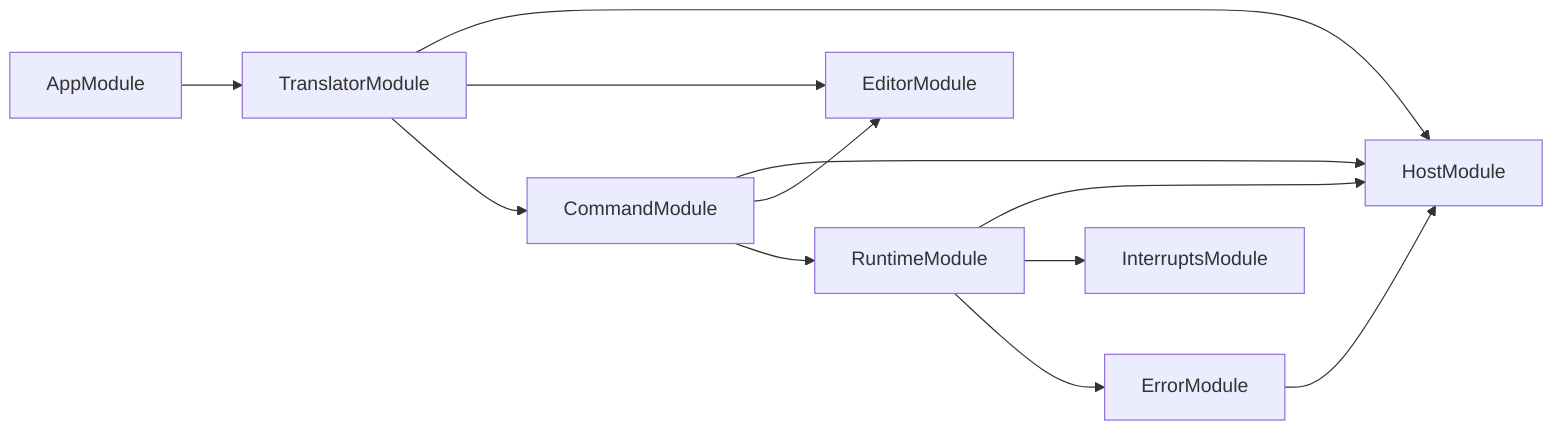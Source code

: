 graph LR
  AppModule-->TranslatorModule
  TranslatorModule-->HostModule
  TranslatorModule-->EditorModule
  TranslatorModule-->CommandModule
  CommandModule-->HostModule
  CommandModule-->EditorModule
  CommandModule-->RuntimeModule
  RuntimeModule-->HostModule
  RuntimeModule-->InterruptsModule
  RuntimeModule-->ErrorModule
  ErrorModule-->HostModule